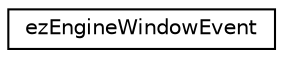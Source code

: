 digraph "Graphical Class Hierarchy"
{
 // LATEX_PDF_SIZE
  edge [fontname="Helvetica",fontsize="10",labelfontname="Helvetica",labelfontsize="10"];
  node [fontname="Helvetica",fontsize="10",shape=record];
  rankdir="LR";
  Node0 [label="ezEngineWindowEvent",height=0.2,width=0.4,color="black", fillcolor="white", style="filled",URL="$de/d13/structez_engine_window_event.htm",tooltip=" "];
}
